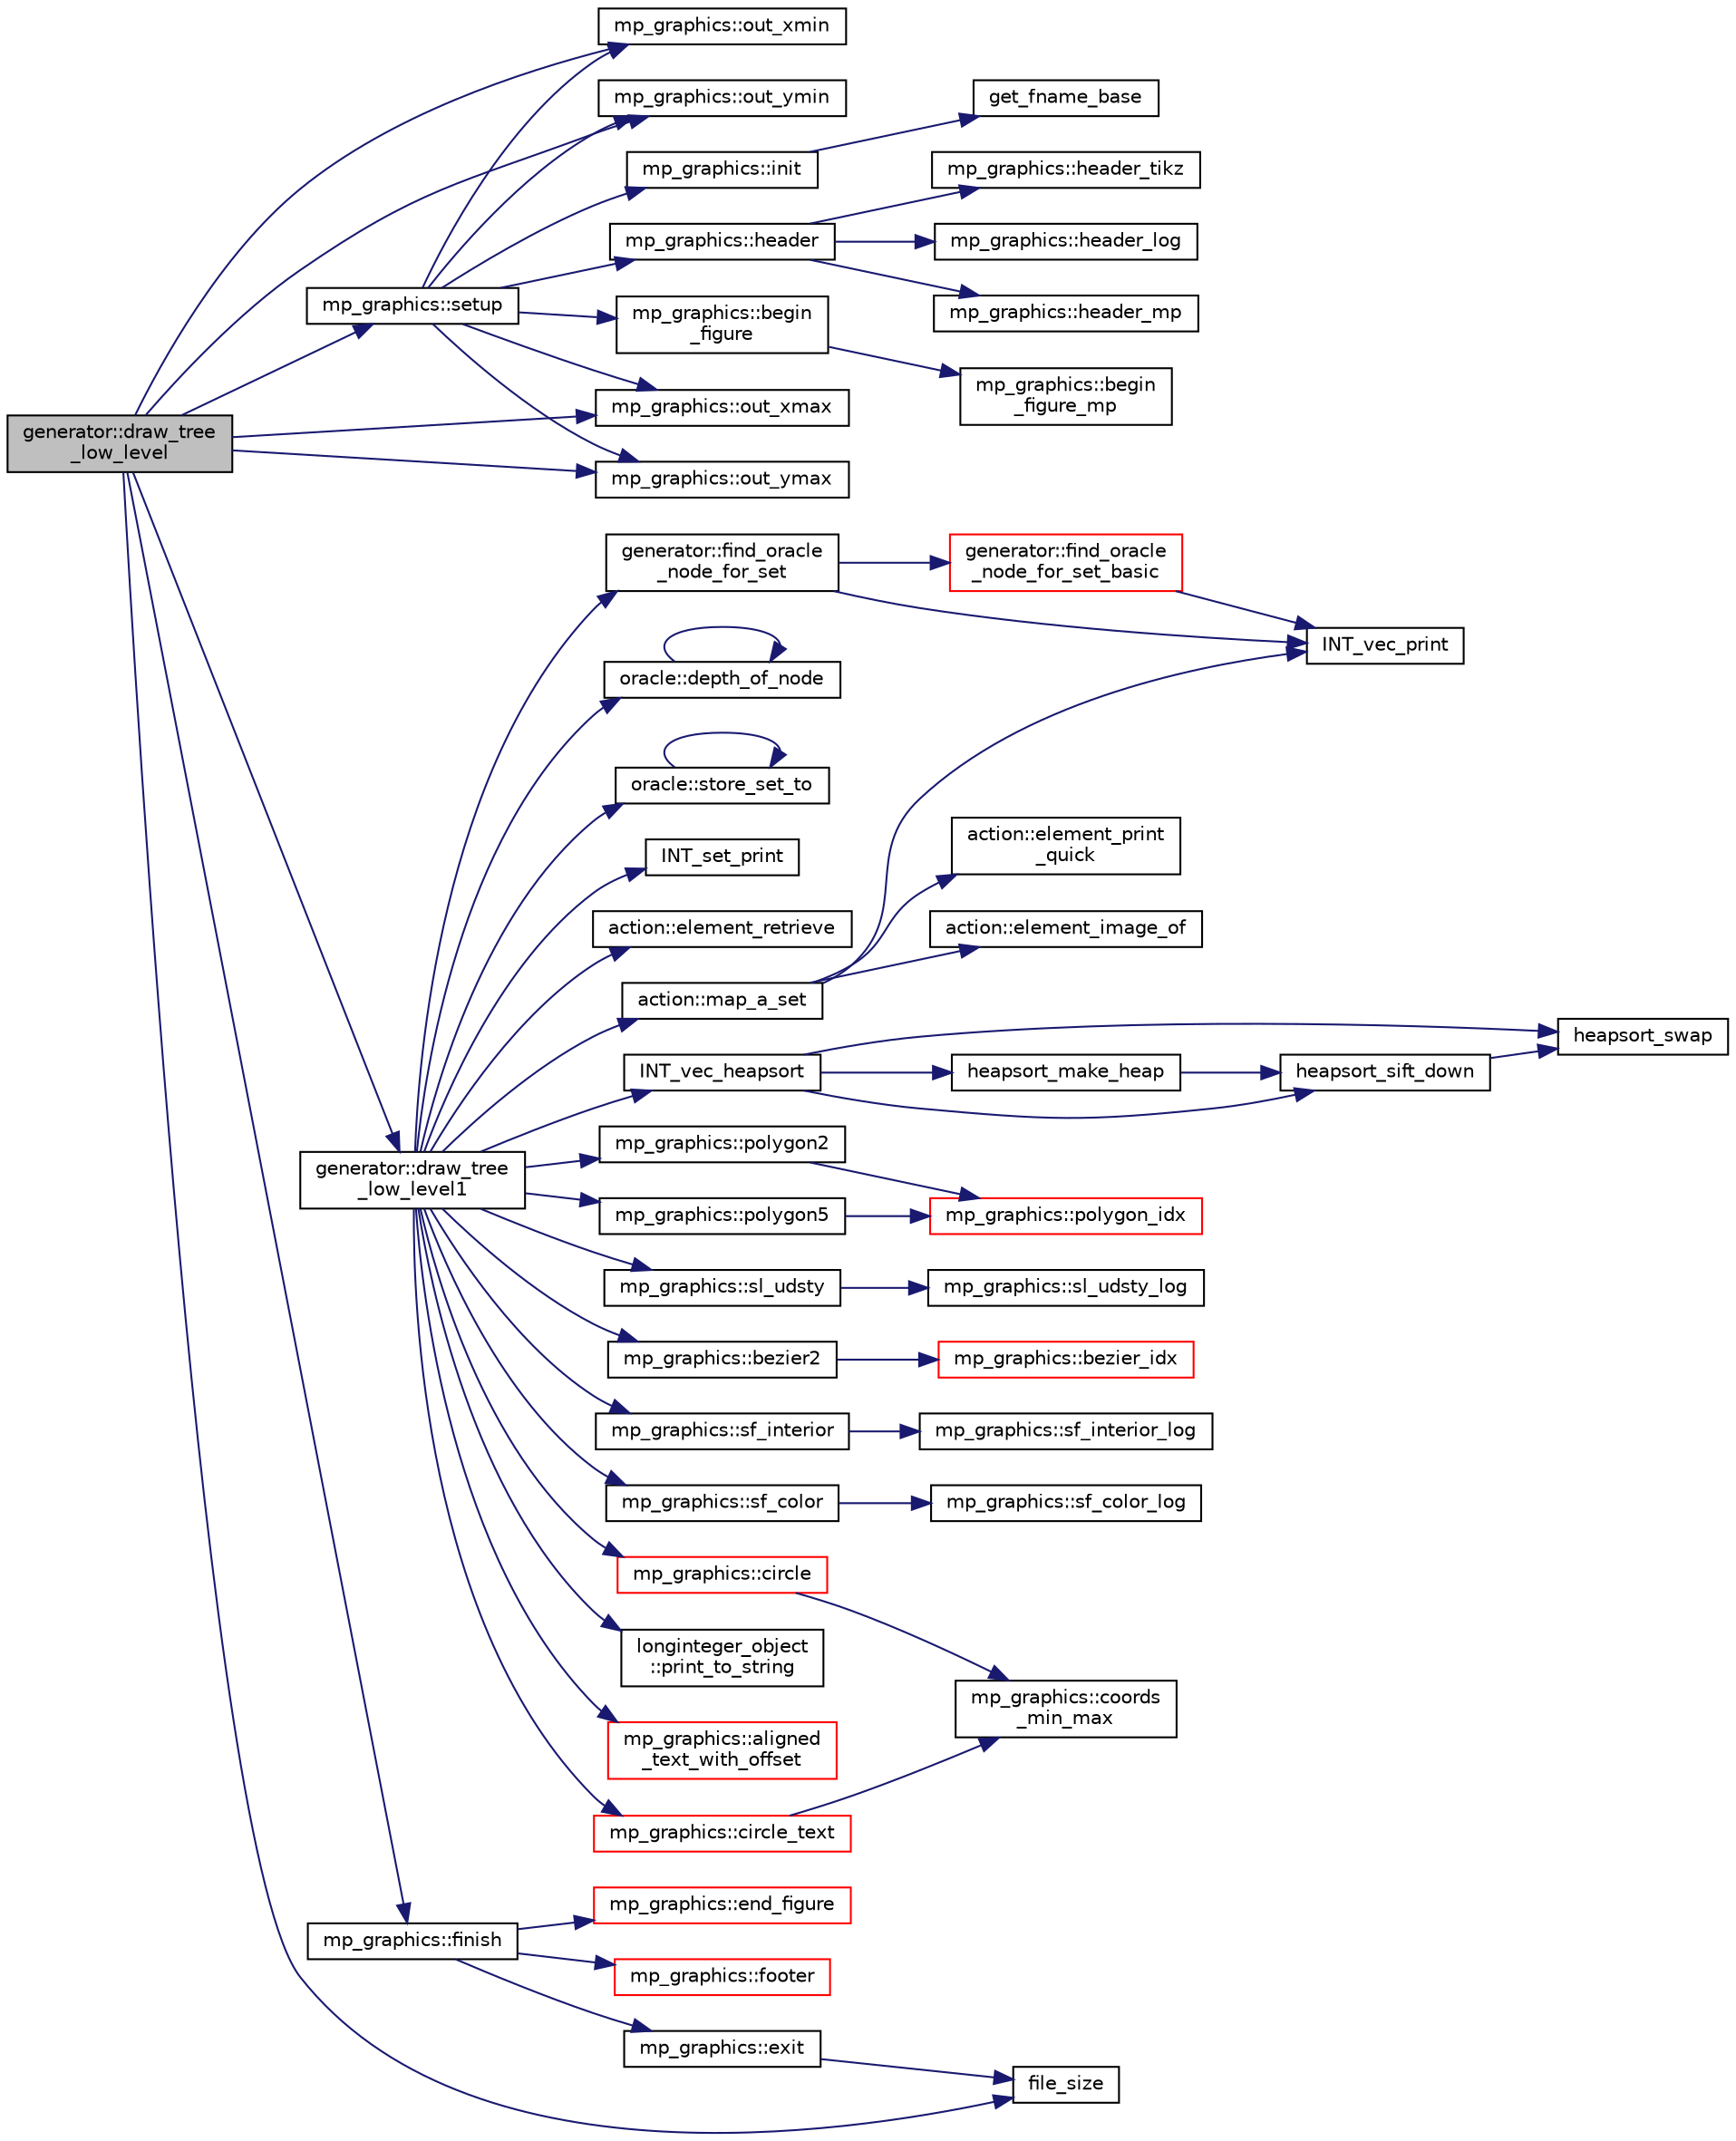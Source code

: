 digraph "generator::draw_tree_low_level"
{
  edge [fontname="Helvetica",fontsize="10",labelfontname="Helvetica",labelfontsize="10"];
  node [fontname="Helvetica",fontsize="10",shape=record];
  rankdir="LR";
  Node5923 [label="generator::draw_tree\l_low_level",height=0.2,width=0.4,color="black", fillcolor="grey75", style="filled", fontcolor="black"];
  Node5923 -> Node5924 [color="midnightblue",fontsize="10",style="solid",fontname="Helvetica"];
  Node5924 [label="mp_graphics::out_xmin",height=0.2,width=0.4,color="black", fillcolor="white", style="filled",URL="$da/d2c/classmp__graphics.html#a565bfb3987a4e246e3fd61d15c714ee7"];
  Node5923 -> Node5925 [color="midnightblue",fontsize="10",style="solid",fontname="Helvetica"];
  Node5925 [label="mp_graphics::out_ymin",height=0.2,width=0.4,color="black", fillcolor="white", style="filled",URL="$da/d2c/classmp__graphics.html#a01d97c3ec8360a3c2244aa895e2b9c9e"];
  Node5923 -> Node5926 [color="midnightblue",fontsize="10",style="solid",fontname="Helvetica"];
  Node5926 [label="mp_graphics::out_xmax",height=0.2,width=0.4,color="black", fillcolor="white", style="filled",URL="$da/d2c/classmp__graphics.html#af0f66267f65077db72afeb0ce0b8df31"];
  Node5923 -> Node5927 [color="midnightblue",fontsize="10",style="solid",fontname="Helvetica"];
  Node5927 [label="mp_graphics::out_ymax",height=0.2,width=0.4,color="black", fillcolor="white", style="filled",URL="$da/d2c/classmp__graphics.html#a16d4b00f27d431c20c08840b6043cc7f"];
  Node5923 -> Node5928 [color="midnightblue",fontsize="10",style="solid",fontname="Helvetica"];
  Node5928 [label="mp_graphics::setup",height=0.2,width=0.4,color="black", fillcolor="white", style="filled",URL="$da/d2c/classmp__graphics.html#a5b81adfb712dfb64b123db4ae72fadf2"];
  Node5928 -> Node5929 [color="midnightblue",fontsize="10",style="solid",fontname="Helvetica"];
  Node5929 [label="mp_graphics::init",height=0.2,width=0.4,color="black", fillcolor="white", style="filled",URL="$da/d2c/classmp__graphics.html#a48eeaba8be672a2d5eee6b1f428b947e"];
  Node5929 -> Node5930 [color="midnightblue",fontsize="10",style="solid",fontname="Helvetica"];
  Node5930 [label="get_fname_base",height=0.2,width=0.4,color="black", fillcolor="white", style="filled",URL="$d5/db4/io__and__os_8h.html#a9f25fee3f57fa74a30296738b5ebee3d"];
  Node5928 -> Node5924 [color="midnightblue",fontsize="10",style="solid",fontname="Helvetica"];
  Node5928 -> Node5925 [color="midnightblue",fontsize="10",style="solid",fontname="Helvetica"];
  Node5928 -> Node5926 [color="midnightblue",fontsize="10",style="solid",fontname="Helvetica"];
  Node5928 -> Node5927 [color="midnightblue",fontsize="10",style="solid",fontname="Helvetica"];
  Node5928 -> Node5931 [color="midnightblue",fontsize="10",style="solid",fontname="Helvetica"];
  Node5931 [label="mp_graphics::header",height=0.2,width=0.4,color="black", fillcolor="white", style="filled",URL="$da/d2c/classmp__graphics.html#ad500b1cac8c75bf8a2f2ac78938c4e30"];
  Node5931 -> Node5932 [color="midnightblue",fontsize="10",style="solid",fontname="Helvetica"];
  Node5932 [label="mp_graphics::header_log",height=0.2,width=0.4,color="black", fillcolor="white", style="filled",URL="$da/d2c/classmp__graphics.html#a001ad397d28bb3032a3201aac0896ce8"];
  Node5931 -> Node5933 [color="midnightblue",fontsize="10",style="solid",fontname="Helvetica"];
  Node5933 [label="mp_graphics::header_mp",height=0.2,width=0.4,color="black", fillcolor="white", style="filled",URL="$da/d2c/classmp__graphics.html#ad08252e9be57fd9d484a80a1c3602969"];
  Node5931 -> Node5934 [color="midnightblue",fontsize="10",style="solid",fontname="Helvetica"];
  Node5934 [label="mp_graphics::header_tikz",height=0.2,width=0.4,color="black", fillcolor="white", style="filled",URL="$da/d2c/classmp__graphics.html#a89a5fbf0e495443260399c1b6b3bb320"];
  Node5928 -> Node5935 [color="midnightblue",fontsize="10",style="solid",fontname="Helvetica"];
  Node5935 [label="mp_graphics::begin\l_figure",height=0.2,width=0.4,color="black", fillcolor="white", style="filled",URL="$da/d2c/classmp__graphics.html#a5755257d778fb161984a756d0ad9c600"];
  Node5935 -> Node5936 [color="midnightblue",fontsize="10",style="solid",fontname="Helvetica"];
  Node5936 [label="mp_graphics::begin\l_figure_mp",height=0.2,width=0.4,color="black", fillcolor="white", style="filled",URL="$da/d2c/classmp__graphics.html#aab98691d8a4a65a5ac8ed06e8f71c640"];
  Node5923 -> Node5937 [color="midnightblue",fontsize="10",style="solid",fontname="Helvetica"];
  Node5937 [label="generator::draw_tree\l_low_level1",height=0.2,width=0.4,color="black", fillcolor="white", style="filled",URL="$d7/d73/classgenerator.html#a05c91a8f773c25fbad2e806201d5f0d3"];
  Node5937 -> Node5938 [color="midnightblue",fontsize="10",style="solid",fontname="Helvetica"];
  Node5938 [label="mp_graphics::polygon2",height=0.2,width=0.4,color="black", fillcolor="white", style="filled",URL="$da/d2c/classmp__graphics.html#ad4052be9dec4eeef879dcc8ca6d85d71"];
  Node5938 -> Node5939 [color="midnightblue",fontsize="10",style="solid",fontname="Helvetica"];
  Node5939 [label="mp_graphics::polygon_idx",height=0.2,width=0.4,color="red", fillcolor="white", style="filled",URL="$da/d2c/classmp__graphics.html#a60729a478cad572ccb9df00b0f5988df"];
  Node5937 -> Node5954 [color="midnightblue",fontsize="10",style="solid",fontname="Helvetica"];
  Node5954 [label="oracle::depth_of_node",height=0.2,width=0.4,color="black", fillcolor="white", style="filled",URL="$d7/da7/classoracle.html#a022e34d01ca887785e17c9f3fb25193e"];
  Node5954 -> Node5954 [color="midnightblue",fontsize="10",style="solid",fontname="Helvetica"];
  Node5937 -> Node5955 [color="midnightblue",fontsize="10",style="solid",fontname="Helvetica"];
  Node5955 [label="oracle::store_set_to",height=0.2,width=0.4,color="black", fillcolor="white", style="filled",URL="$d7/da7/classoracle.html#a4489d03d342f31d1e64632ce4d0e700d"];
  Node5955 -> Node5955 [color="midnightblue",fontsize="10",style="solid",fontname="Helvetica"];
  Node5937 -> Node5956 [color="midnightblue",fontsize="10",style="solid",fontname="Helvetica"];
  Node5956 [label="INT_set_print",height=0.2,width=0.4,color="black", fillcolor="white", style="filled",URL="$df/dbf/sajeeb_8_c.html#a97614645ec11df30e0e896367f91ffd9"];
  Node5937 -> Node5957 [color="midnightblue",fontsize="10",style="solid",fontname="Helvetica"];
  Node5957 [label="action::element_retrieve",height=0.2,width=0.4,color="black", fillcolor="white", style="filled",URL="$d2/d86/classaction.html#ad28f6f8810ffbad64c1490f78e51e2b1"];
  Node5937 -> Node5958 [color="midnightblue",fontsize="10",style="solid",fontname="Helvetica"];
  Node5958 [label="action::map_a_set",height=0.2,width=0.4,color="black", fillcolor="white", style="filled",URL="$d2/d86/classaction.html#a600e542e5aeca2a46f18110e027947e0"];
  Node5958 -> Node5959 [color="midnightblue",fontsize="10",style="solid",fontname="Helvetica"];
  Node5959 [label="action::element_print\l_quick",height=0.2,width=0.4,color="black", fillcolor="white", style="filled",URL="$d2/d86/classaction.html#a4844680cf6750396f76494a28655265b"];
  Node5958 -> Node5960 [color="midnightblue",fontsize="10",style="solid",fontname="Helvetica"];
  Node5960 [label="INT_vec_print",height=0.2,width=0.4,color="black", fillcolor="white", style="filled",URL="$df/dbf/sajeeb_8_c.html#a79a5901af0b47dd0d694109543c027fe"];
  Node5958 -> Node5961 [color="midnightblue",fontsize="10",style="solid",fontname="Helvetica"];
  Node5961 [label="action::element_image_of",height=0.2,width=0.4,color="black", fillcolor="white", style="filled",URL="$d2/d86/classaction.html#ae09559d4537a048fc860f8a74a31393d"];
  Node5937 -> Node5962 [color="midnightblue",fontsize="10",style="solid",fontname="Helvetica"];
  Node5962 [label="INT_vec_heapsort",height=0.2,width=0.4,color="black", fillcolor="white", style="filled",URL="$d5/de2/foundations_2data__structures_2data__structures_8h.html#a3590ad9987f801fbfc94634300182f39"];
  Node5962 -> Node5963 [color="midnightblue",fontsize="10",style="solid",fontname="Helvetica"];
  Node5963 [label="heapsort_make_heap",height=0.2,width=0.4,color="black", fillcolor="white", style="filled",URL="$d4/dd7/sorting_8_c.html#a42f24453d7d77eeb1338ebd1a13cfdbb"];
  Node5963 -> Node5964 [color="midnightblue",fontsize="10",style="solid",fontname="Helvetica"];
  Node5964 [label="heapsort_sift_down",height=0.2,width=0.4,color="black", fillcolor="white", style="filled",URL="$d4/dd7/sorting_8_c.html#a65cbb1a6a3f01f511673705437ddc18b"];
  Node5964 -> Node5965 [color="midnightblue",fontsize="10",style="solid",fontname="Helvetica"];
  Node5965 [label="heapsort_swap",height=0.2,width=0.4,color="black", fillcolor="white", style="filled",URL="$d4/dd7/sorting_8_c.html#a8f048362e6065297b19b6975bcbbfcc6"];
  Node5962 -> Node5965 [color="midnightblue",fontsize="10",style="solid",fontname="Helvetica"];
  Node5962 -> Node5964 [color="midnightblue",fontsize="10",style="solid",fontname="Helvetica"];
  Node5937 -> Node5966 [color="midnightblue",fontsize="10",style="solid",fontname="Helvetica"];
  Node5966 [label="generator::find_oracle\l_node_for_set",height=0.2,width=0.4,color="black", fillcolor="white", style="filled",URL="$d7/d73/classgenerator.html#acdf58f4d0bdb6a88af63cdd5fb5d6bff"];
  Node5966 -> Node5960 [color="midnightblue",fontsize="10",style="solid",fontname="Helvetica"];
  Node5966 -> Node5967 [color="midnightblue",fontsize="10",style="solid",fontname="Helvetica"];
  Node5967 [label="generator::find_oracle\l_node_for_set_basic",height=0.2,width=0.4,color="red", fillcolor="white", style="filled",URL="$d7/d73/classgenerator.html#aef74bcab80fb84791767d56f6cc1464f"];
  Node5967 -> Node5960 [color="midnightblue",fontsize="10",style="solid",fontname="Helvetica"];
  Node5937 -> Node5971 [color="midnightblue",fontsize="10",style="solid",fontname="Helvetica"];
  Node5971 [label="mp_graphics::sl_udsty",height=0.2,width=0.4,color="black", fillcolor="white", style="filled",URL="$da/d2c/classmp__graphics.html#a66dd75ae04c9254e760ea479ee66946c"];
  Node5971 -> Node5972 [color="midnightblue",fontsize="10",style="solid",fontname="Helvetica"];
  Node5972 [label="mp_graphics::sl_udsty_log",height=0.2,width=0.4,color="black", fillcolor="white", style="filled",URL="$da/d2c/classmp__graphics.html#ab64e78e5ca3f7432533461c116d207c5"];
  Node5937 -> Node5973 [color="midnightblue",fontsize="10",style="solid",fontname="Helvetica"];
  Node5973 [label="mp_graphics::bezier2",height=0.2,width=0.4,color="black", fillcolor="white", style="filled",URL="$da/d2c/classmp__graphics.html#a1d6961459b292c48ceeb937dff7fa691"];
  Node5973 -> Node5974 [color="midnightblue",fontsize="10",style="solid",fontname="Helvetica"];
  Node5974 [label="mp_graphics::bezier_idx",height=0.2,width=0.4,color="red", fillcolor="white", style="filled",URL="$da/d2c/classmp__graphics.html#afb45b6b5298e90f25523210c68a69184"];
  Node5937 -> Node5976 [color="midnightblue",fontsize="10",style="solid",fontname="Helvetica"];
  Node5976 [label="mp_graphics::polygon5",height=0.2,width=0.4,color="black", fillcolor="white", style="filled",URL="$da/d2c/classmp__graphics.html#a5c2a62f1331cc9f598c4faa8d1116dca"];
  Node5976 -> Node5939 [color="midnightblue",fontsize="10",style="solid",fontname="Helvetica"];
  Node5937 -> Node5977 [color="midnightblue",fontsize="10",style="solid",fontname="Helvetica"];
  Node5977 [label="mp_graphics::sf_interior",height=0.2,width=0.4,color="black", fillcolor="white", style="filled",URL="$da/d2c/classmp__graphics.html#a2db6a380fffb003254304ea9489a452b"];
  Node5977 -> Node5978 [color="midnightblue",fontsize="10",style="solid",fontname="Helvetica"];
  Node5978 [label="mp_graphics::sf_interior_log",height=0.2,width=0.4,color="black", fillcolor="white", style="filled",URL="$da/d2c/classmp__graphics.html#ab805bb76ca29a586a45209d2ed00b085"];
  Node5937 -> Node5979 [color="midnightblue",fontsize="10",style="solid",fontname="Helvetica"];
  Node5979 [label="mp_graphics::sf_color",height=0.2,width=0.4,color="black", fillcolor="white", style="filled",URL="$da/d2c/classmp__graphics.html#ae6d1c954f0bacaa8b282a7230f7cce14"];
  Node5979 -> Node5980 [color="midnightblue",fontsize="10",style="solid",fontname="Helvetica"];
  Node5980 [label="mp_graphics::sf_color_log",height=0.2,width=0.4,color="black", fillcolor="white", style="filled",URL="$da/d2c/classmp__graphics.html#a59c3f1bdd7dfc0ac8f3c42e414eb8d98"];
  Node5937 -> Node5981 [color="midnightblue",fontsize="10",style="solid",fontname="Helvetica"];
  Node5981 [label="mp_graphics::circle_text",height=0.2,width=0.4,color="red", fillcolor="white", style="filled",URL="$da/d2c/classmp__graphics.html#aa50563fd445efab70c7abc5700c6049b"];
  Node5981 -> Node5943 [color="midnightblue",fontsize="10",style="solid",fontname="Helvetica"];
  Node5943 [label="mp_graphics::coords\l_min_max",height=0.2,width=0.4,color="black", fillcolor="white", style="filled",URL="$da/d2c/classmp__graphics.html#afa0af74da2afd1d00b2eeb5e25b4f596"];
  Node5937 -> Node5985 [color="midnightblue",fontsize="10",style="solid",fontname="Helvetica"];
  Node5985 [label="mp_graphics::circle",height=0.2,width=0.4,color="red", fillcolor="white", style="filled",URL="$da/d2c/classmp__graphics.html#a0e1e32cdfd93dd41678a1dda2671ab6e"];
  Node5985 -> Node5943 [color="midnightblue",fontsize="10",style="solid",fontname="Helvetica"];
  Node5937 -> Node5993 [color="midnightblue",fontsize="10",style="solid",fontname="Helvetica"];
  Node5993 [label="longinteger_object\l::print_to_string",height=0.2,width=0.4,color="black", fillcolor="white", style="filled",URL="$dd/d7e/classlonginteger__object.html#abf29fedc2ef57bb6c8bcc8e1f052efda"];
  Node5937 -> Node5994 [color="midnightblue",fontsize="10",style="solid",fontname="Helvetica"];
  Node5994 [label="mp_graphics::aligned\l_text_with_offset",height=0.2,width=0.4,color="red", fillcolor="white", style="filled",URL="$da/d2c/classmp__graphics.html#a3b5a8558ee721bd8b9ed36e732317679"];
  Node5923 -> Node5997 [color="midnightblue",fontsize="10",style="solid",fontname="Helvetica"];
  Node5997 [label="mp_graphics::finish",height=0.2,width=0.4,color="black", fillcolor="white", style="filled",URL="$da/d2c/classmp__graphics.html#af143e19052d1e5f8c00753c44860dea1"];
  Node5997 -> Node5998 [color="midnightblue",fontsize="10",style="solid",fontname="Helvetica"];
  Node5998 [label="mp_graphics::end_figure",height=0.2,width=0.4,color="red", fillcolor="white", style="filled",URL="$da/d2c/classmp__graphics.html#af7e758a9c83d809d033e1d18752d2925"];
  Node5997 -> Node6000 [color="midnightblue",fontsize="10",style="solid",fontname="Helvetica"];
  Node6000 [label="mp_graphics::footer",height=0.2,width=0.4,color="red", fillcolor="white", style="filled",URL="$da/d2c/classmp__graphics.html#a20ae36e3dae7401578c7623f73419fe8"];
  Node5997 -> Node6004 [color="midnightblue",fontsize="10",style="solid",fontname="Helvetica"];
  Node6004 [label="mp_graphics::exit",height=0.2,width=0.4,color="black", fillcolor="white", style="filled",URL="$da/d2c/classmp__graphics.html#a7edc9d2511b80f80e0711b6723ef9682"];
  Node6004 -> Node6005 [color="midnightblue",fontsize="10",style="solid",fontname="Helvetica"];
  Node6005 [label="file_size",height=0.2,width=0.4,color="black", fillcolor="white", style="filled",URL="$df/dbf/sajeeb_8_c.html#a5c37cf5785204b6e9adf647dc14d0e50"];
  Node5923 -> Node6005 [color="midnightblue",fontsize="10",style="solid",fontname="Helvetica"];
}
